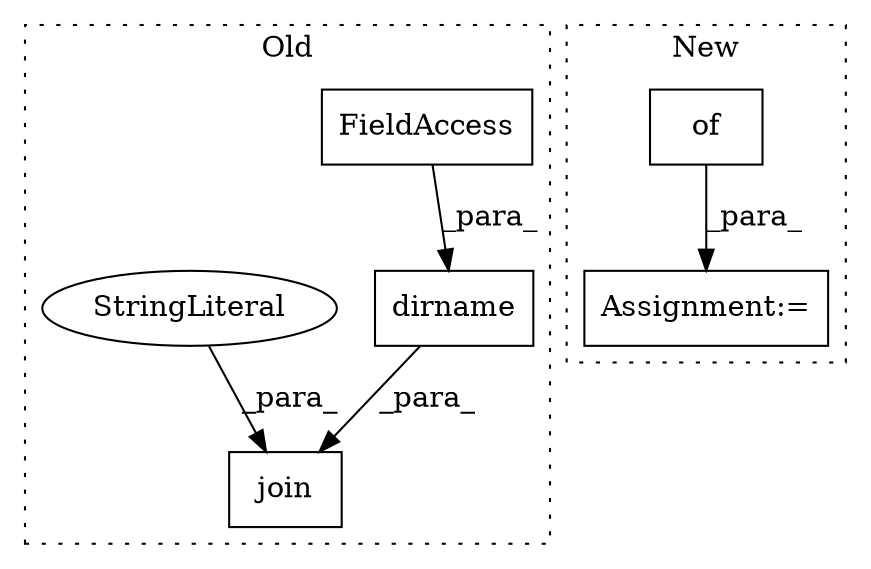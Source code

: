digraph G {
subgraph cluster0 {
1 [label="dirname" a="32" s="1122,1138" l="8,1" shape="box"];
3 [label="FieldAccess" a="22" s="1130" l="8" shape="box"];
4 [label="join" a="32" s="1109,1164" l="5,1" shape="box"];
6 [label="StringLiteral" a="45" s="1153" l="11" shape="ellipse"];
label = "Old";
style="dotted";
}
subgraph cluster1 {
2 [label="of" a="32" s="1903,2126" l="3,1" shape="box"];
5 [label="Assignment:=" a="7" s="1898" l="1" shape="box"];
label = "New";
style="dotted";
}
1 -> 4 [label="_para_"];
2 -> 5 [label="_para_"];
3 -> 1 [label="_para_"];
6 -> 4 [label="_para_"];
}